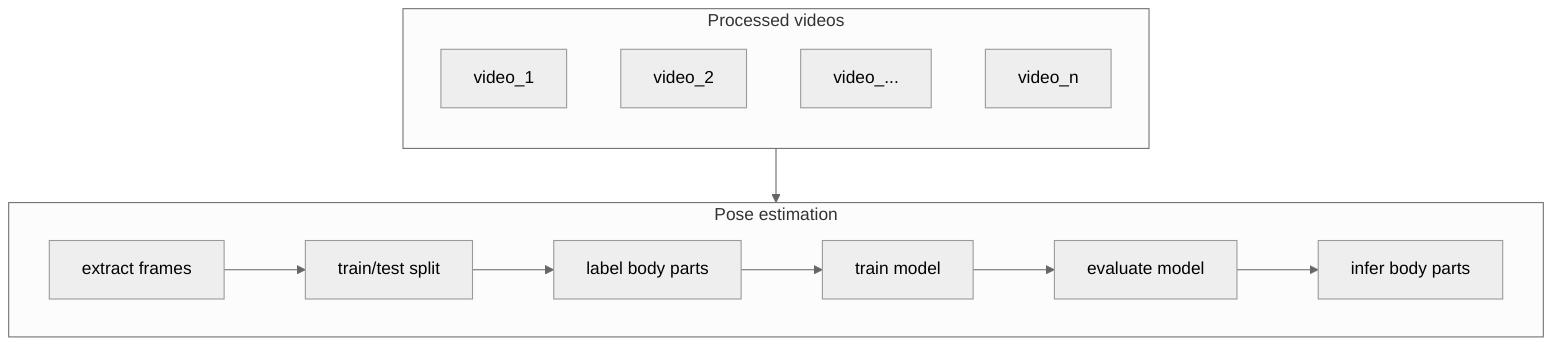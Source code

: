 %%{init: {"theme": "neutral", "fontFamily": "arial", "curve": "linear"} }%%

flowchart TB
    classDef emphasis fill:#03A062;

    subgraph videos["Processed videos"]
    direction TB
    video_1
    video_2
    video_x["video_..."]
    video_n
    end

    subgraph pose["Pose estimation"]
    direction LR

    extract["extract frames"] -->split
    split["train/test split"] --> label
    label["label body parts"] --> train
    train["train model"] --> evaluate["evaluate model"]
    evaluate --> infer["infer body parts"]

    end

    videos --> pose